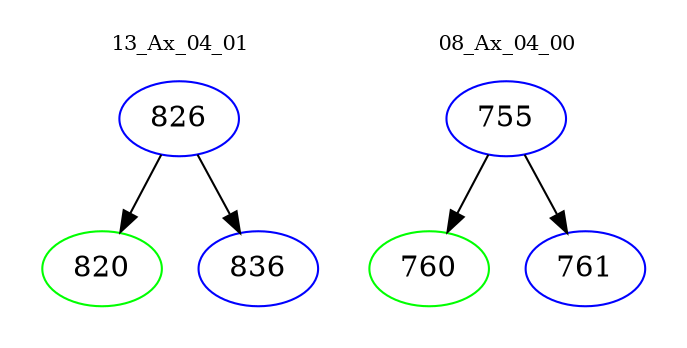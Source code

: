 digraph{
subgraph cluster_0 {
color = white
label = "13_Ax_04_01";
fontsize=10;
T0_826 [label="826", color="blue"]
T0_826 -> T0_820 [color="black"]
T0_820 [label="820", color="green"]
T0_826 -> T0_836 [color="black"]
T0_836 [label="836", color="blue"]
}
subgraph cluster_1 {
color = white
label = "08_Ax_04_00";
fontsize=10;
T1_755 [label="755", color="blue"]
T1_755 -> T1_760 [color="black"]
T1_760 [label="760", color="green"]
T1_755 -> T1_761 [color="black"]
T1_761 [label="761", color="blue"]
}
}
